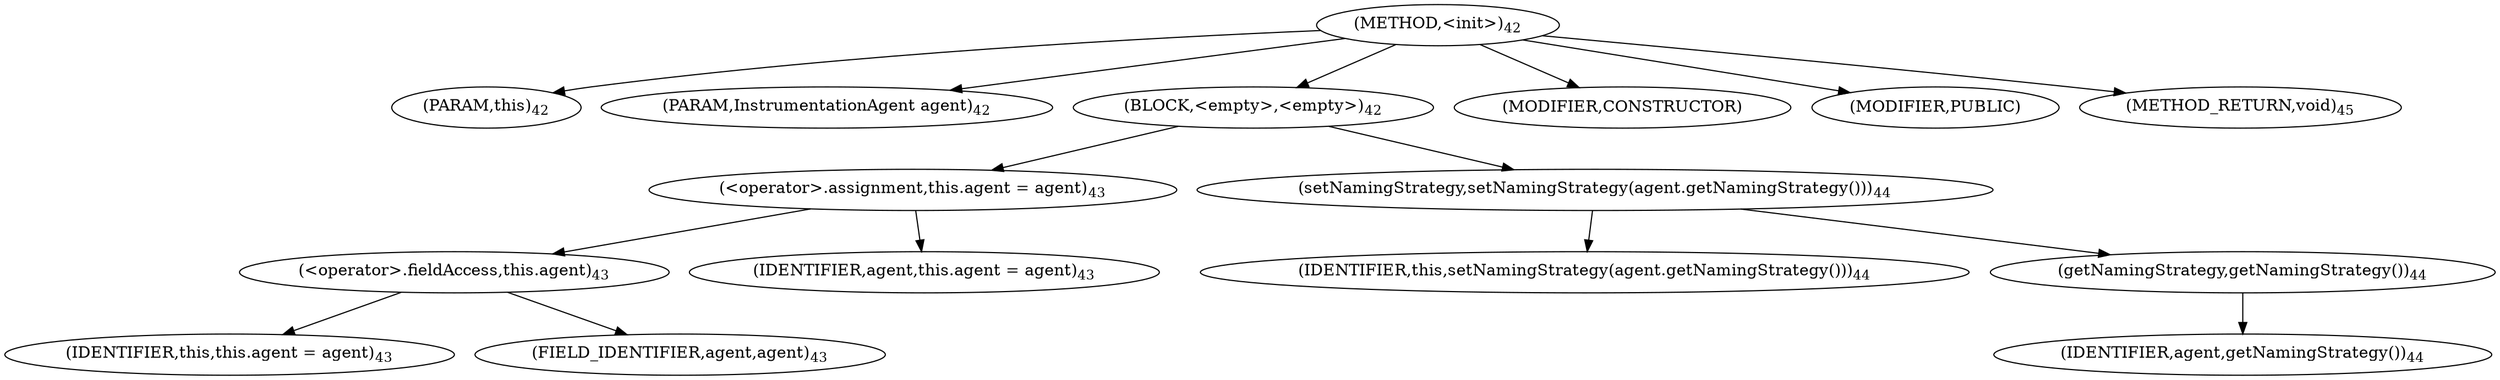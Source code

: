 digraph "&lt;init&gt;" {  
"53" [label = <(METHOD,&lt;init&gt;)<SUB>42</SUB>> ]
"4" [label = <(PARAM,this)<SUB>42</SUB>> ]
"54" [label = <(PARAM,InstrumentationAgent agent)<SUB>42</SUB>> ]
"55" [label = <(BLOCK,&lt;empty&gt;,&lt;empty&gt;)<SUB>42</SUB>> ]
"56" [label = <(&lt;operator&gt;.assignment,this.agent = agent)<SUB>43</SUB>> ]
"57" [label = <(&lt;operator&gt;.fieldAccess,this.agent)<SUB>43</SUB>> ]
"3" [label = <(IDENTIFIER,this,this.agent = agent)<SUB>43</SUB>> ]
"58" [label = <(FIELD_IDENTIFIER,agent,agent)<SUB>43</SUB>> ]
"59" [label = <(IDENTIFIER,agent,this.agent = agent)<SUB>43</SUB>> ]
"60" [label = <(setNamingStrategy,setNamingStrategy(agent.getNamingStrategy()))<SUB>44</SUB>> ]
"5" [label = <(IDENTIFIER,this,setNamingStrategy(agent.getNamingStrategy()))<SUB>44</SUB>> ]
"61" [label = <(getNamingStrategy,getNamingStrategy())<SUB>44</SUB>> ]
"62" [label = <(IDENTIFIER,agent,getNamingStrategy())<SUB>44</SUB>> ]
"63" [label = <(MODIFIER,CONSTRUCTOR)> ]
"64" [label = <(MODIFIER,PUBLIC)> ]
"65" [label = <(METHOD_RETURN,void)<SUB>45</SUB>> ]
  "53" -> "4" 
  "53" -> "54" 
  "53" -> "55" 
  "53" -> "63" 
  "53" -> "64" 
  "53" -> "65" 
  "55" -> "56" 
  "55" -> "60" 
  "56" -> "57" 
  "56" -> "59" 
  "57" -> "3" 
  "57" -> "58" 
  "60" -> "5" 
  "60" -> "61" 
  "61" -> "62" 
}

